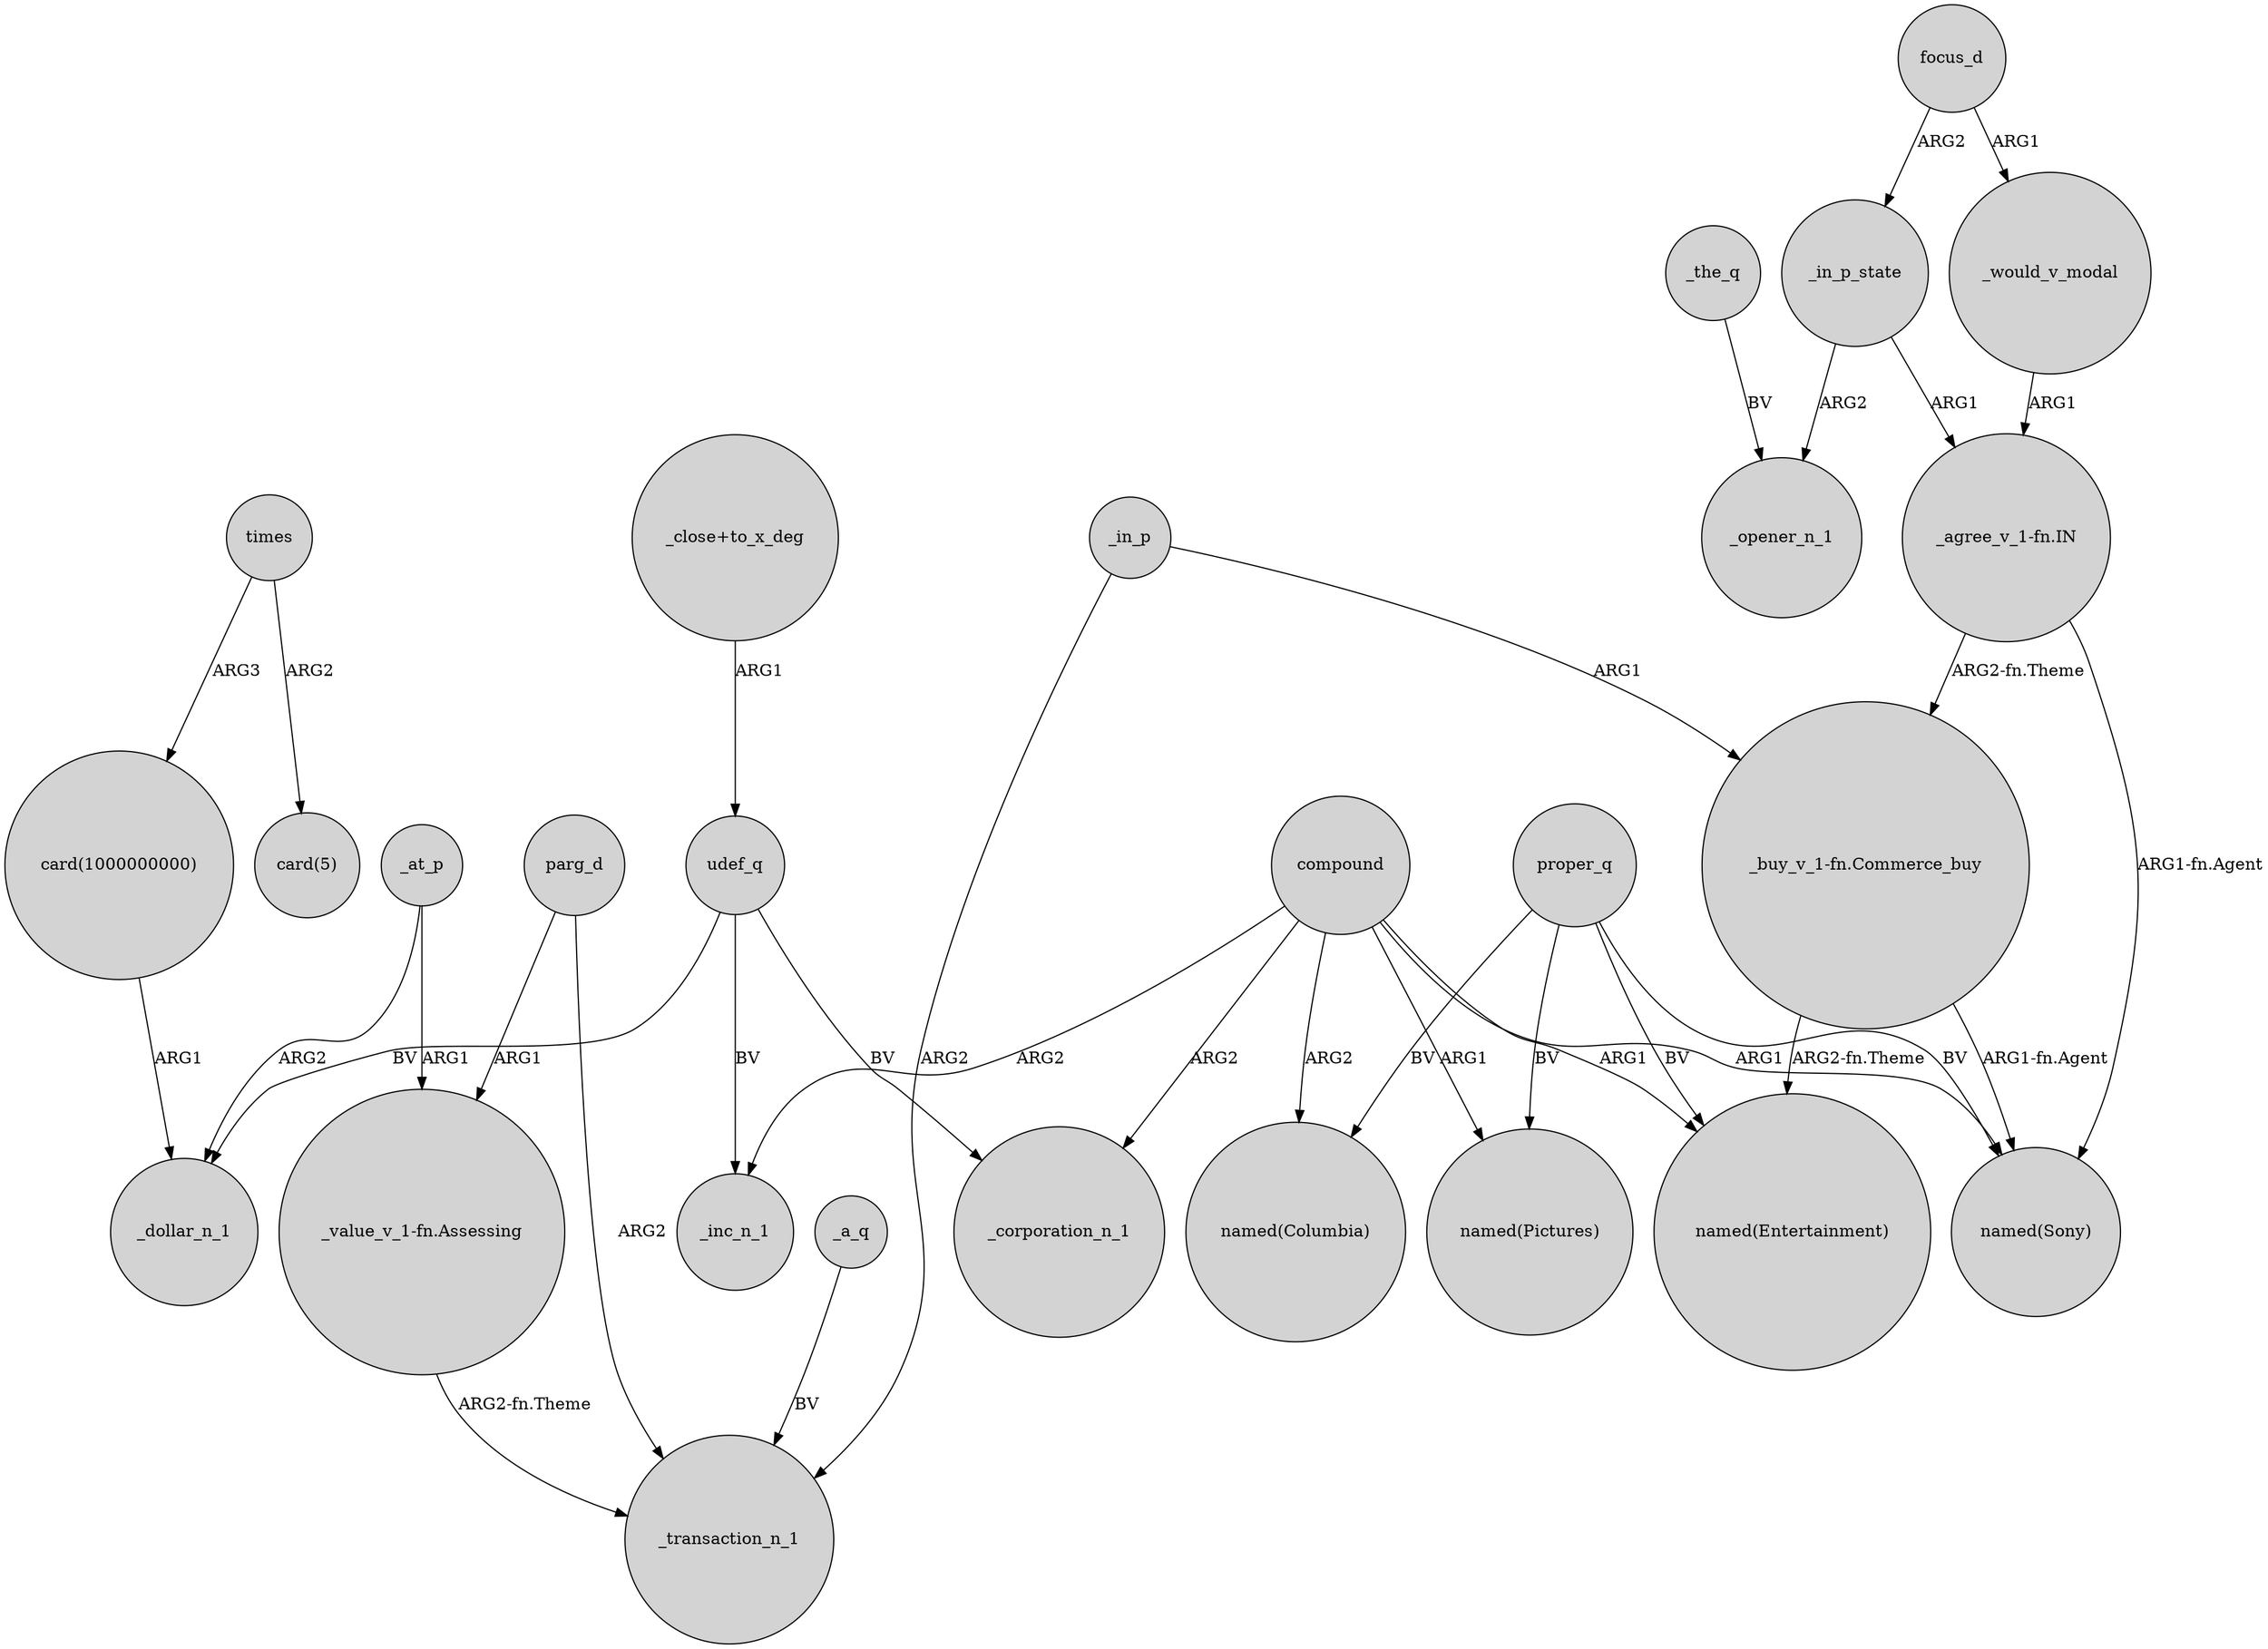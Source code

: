 digraph {
	node [shape=circle style=filled]
	times -> "card(5)" [label=ARG2]
	"_agree_v_1-fn.IN" -> "_buy_v_1-fn.Commerce_buy" [label="ARG2-fn.Theme"]
	_at_p -> _dollar_n_1 [label=ARG2]
	udef_q -> _inc_n_1 [label=BV]
	_in_p -> "_buy_v_1-fn.Commerce_buy" [label=ARG1]
	"_buy_v_1-fn.Commerce_buy" -> "named(Entertainment)" [label="ARG2-fn.Theme"]
	focus_d -> _in_p_state [label=ARG2]
	compound -> _corporation_n_1 [label=ARG2]
	_in_p_state -> "_agree_v_1-fn.IN" [label=ARG1]
	parg_d -> _transaction_n_1 [label=ARG2]
	_in_p -> _transaction_n_1 [label=ARG2]
	_at_p -> "_value_v_1-fn.Assessing" [label=ARG1]
	_the_q -> _opener_n_1 [label=BV]
	proper_q -> "named(Sony)" [label=BV]
	_a_q -> _transaction_n_1 [label=BV]
	times -> "card(1000000000)" [label=ARG3]
	proper_q -> "named(Columbia)" [label=BV]
	compound -> "named(Pictures)" [label=ARG1]
	udef_q -> _corporation_n_1 [label=BV]
	compound -> "named(Columbia)" [label=ARG2]
	"_value_v_1-fn.Assessing" -> _transaction_n_1 [label="ARG2-fn.Theme"]
	_in_p_state -> _opener_n_1 [label=ARG2]
	proper_q -> "named(Entertainment)" [label=BV]
	_would_v_modal -> "_agree_v_1-fn.IN" [label=ARG1]
	"_buy_v_1-fn.Commerce_buy" -> "named(Sony)" [label="ARG1-fn.Agent"]
	"_close+to_x_deg" -> udef_q [label=ARG1]
	"_agree_v_1-fn.IN" -> "named(Sony)" [label="ARG1-fn.Agent"]
	proper_q -> "named(Pictures)" [label=BV]
	parg_d -> "_value_v_1-fn.Assessing" [label=ARG1]
	compound -> "named(Sony)" [label=ARG1]
	compound -> "named(Entertainment)" [label=ARG1]
	"card(1000000000)" -> _dollar_n_1 [label=ARG1]
	compound -> _inc_n_1 [label=ARG2]
	udef_q -> _dollar_n_1 [label=BV]
	focus_d -> _would_v_modal [label=ARG1]
}
